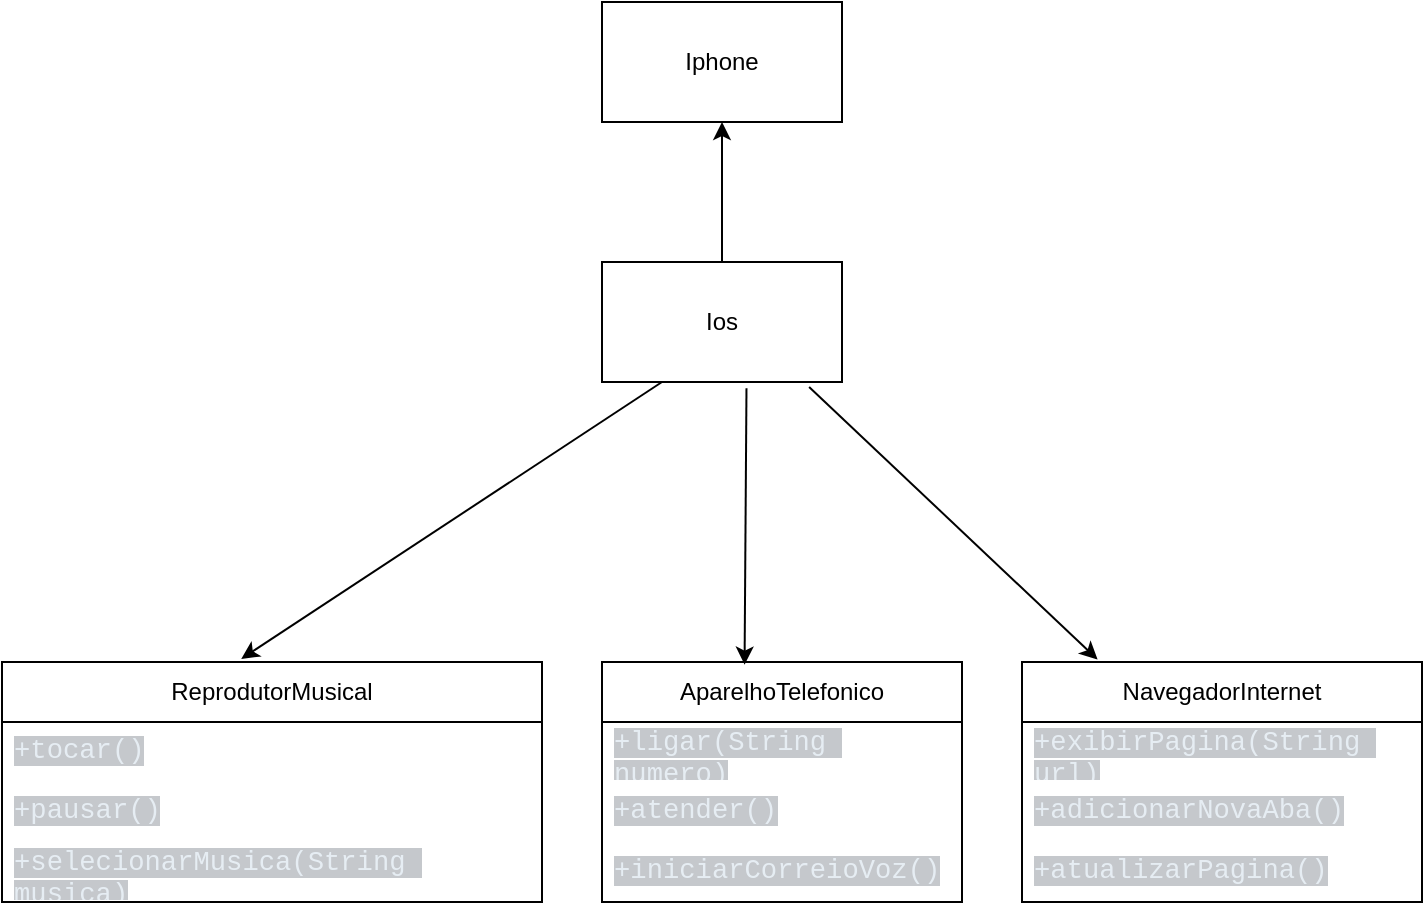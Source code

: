 <mxfile version="24.6.2" type="github">
  <diagram name="Página-1" id="B58TI65xDqrat4fmTdot">
    <mxGraphModel dx="673" dy="1551" grid="1" gridSize="10" guides="1" tooltips="1" connect="1" arrows="1" fold="1" page="1" pageScale="1" pageWidth="827" pageHeight="1169" math="0" shadow="0">
      <root>
        <mxCell id="0" />
        <mxCell id="1" parent="0" />
        <mxCell id="opnPMgfE2Et-WlIBJikr-1" value="" style="rounded=0;whiteSpace=wrap;html=1;" parent="1" vertex="1">
          <mxGeometry x="340" y="40" width="120" height="60" as="geometry" />
        </mxCell>
        <mxCell id="opnPMgfE2Et-WlIBJikr-2" value="Ios" style="text;html=1;align=center;verticalAlign=middle;whiteSpace=wrap;rounded=0;" parent="1" vertex="1">
          <mxGeometry x="370" y="55" width="60" height="30" as="geometry" />
        </mxCell>
        <mxCell id="7hi-LxzCGxWeLZhbaCz--1" value="ReprodutorMusical" style="swimlane;fontStyle=0;childLayout=stackLayout;horizontal=1;startSize=30;horizontalStack=0;resizeParent=1;resizeParentMax=0;resizeLast=0;collapsible=1;marginBottom=0;whiteSpace=wrap;html=1;" vertex="1" parent="1">
          <mxGeometry x="40" y="240" width="270" height="120" as="geometry" />
        </mxCell>
        <mxCell id="7hi-LxzCGxWeLZhbaCz--2" value="&lt;span style=&quot;color: rgb(230, 237, 243); font-family: ui-monospace, SFMono-Regular, &amp;quot;SF Mono&amp;quot;, Menlo, Consolas, &amp;quot;Liberation Mono&amp;quot;, monospace; font-size: 13.6px; white-space-collapse: break-spaces; background-color: rgba(110, 118, 129, 0.4);&quot;&gt;+tocar()&lt;/span&gt;" style="text;strokeColor=none;fillColor=none;align=left;verticalAlign=middle;spacingLeft=4;spacingRight=4;overflow=hidden;points=[[0,0.5],[1,0.5]];portConstraint=eastwest;rotatable=0;whiteSpace=wrap;html=1;" vertex="1" parent="7hi-LxzCGxWeLZhbaCz--1">
          <mxGeometry y="30" width="270" height="30" as="geometry" />
        </mxCell>
        <mxCell id="7hi-LxzCGxWeLZhbaCz--3" value="&lt;span style=&quot;color: rgb(230, 237, 243); font-family: ui-monospace, SFMono-Regular, &amp;quot;SF Mono&amp;quot;, Menlo, Consolas, &amp;quot;Liberation Mono&amp;quot;, monospace; font-size: 13.6px; white-space-collapse: break-spaces; background-color: rgba(110, 118, 129, 0.4);&quot;&gt;+pausar()&lt;/span&gt;" style="text;strokeColor=none;fillColor=none;align=left;verticalAlign=middle;spacingLeft=4;spacingRight=4;overflow=hidden;points=[[0,0.5],[1,0.5]];portConstraint=eastwest;rotatable=0;whiteSpace=wrap;html=1;" vertex="1" parent="7hi-LxzCGxWeLZhbaCz--1">
          <mxGeometry y="60" width="270" height="30" as="geometry" />
        </mxCell>
        <mxCell id="7hi-LxzCGxWeLZhbaCz--4" value="&lt;span style=&quot;color: rgb(230, 237, 243); font-family: ui-monospace, SFMono-Regular, &amp;quot;SF Mono&amp;quot;, Menlo, Consolas, &amp;quot;Liberation Mono&amp;quot;, monospace; font-size: 13.6px; white-space-collapse: break-spaces; background-color: rgba(110, 118, 129, 0.4);&quot;&gt;+selecionarMusica(String musica)&lt;/span&gt;" style="text;strokeColor=none;fillColor=none;align=left;verticalAlign=middle;spacingLeft=4;spacingRight=4;overflow=hidden;points=[[0,0.5],[1,0.5]];portConstraint=eastwest;rotatable=0;whiteSpace=wrap;html=1;" vertex="1" parent="7hi-LxzCGxWeLZhbaCz--1">
          <mxGeometry y="90" width="270" height="30" as="geometry" />
        </mxCell>
        <mxCell id="7hi-LxzCGxWeLZhbaCz--5" value="" style="endArrow=classic;html=1;rounded=0;entryX=0.443;entryY=-0.013;entryDx=0;entryDy=0;entryPerimeter=0;exitX=0.25;exitY=1;exitDx=0;exitDy=0;" edge="1" parent="1" source="opnPMgfE2Et-WlIBJikr-1" target="7hi-LxzCGxWeLZhbaCz--1">
          <mxGeometry width="50" height="50" relative="1" as="geometry">
            <mxPoint x="360" y="320" as="sourcePoint" />
            <mxPoint x="410" y="270" as="targetPoint" />
          </mxGeometry>
        </mxCell>
        <mxCell id="7hi-LxzCGxWeLZhbaCz--6" value="AparelhoTelefonico" style="swimlane;fontStyle=0;childLayout=stackLayout;horizontal=1;startSize=30;horizontalStack=0;resizeParent=1;resizeParentMax=0;resizeLast=0;collapsible=1;marginBottom=0;whiteSpace=wrap;html=1;" vertex="1" parent="1">
          <mxGeometry x="340" y="240" width="180" height="120" as="geometry" />
        </mxCell>
        <mxCell id="7hi-LxzCGxWeLZhbaCz--7" value="&lt;span style=&quot;color: rgb(230, 237, 243); font-family: ui-monospace, SFMono-Regular, &amp;quot;SF Mono&amp;quot;, Menlo, Consolas, &amp;quot;Liberation Mono&amp;quot;, monospace; font-size: 13.6px; white-space-collapse: break-spaces; background-color: rgba(110, 118, 129, 0.4);&quot;&gt;+ligar(String numero)&lt;/span&gt;" style="text;strokeColor=none;fillColor=none;align=left;verticalAlign=middle;spacingLeft=4;spacingRight=4;overflow=hidden;points=[[0,0.5],[1,0.5]];portConstraint=eastwest;rotatable=0;whiteSpace=wrap;html=1;" vertex="1" parent="7hi-LxzCGxWeLZhbaCz--6">
          <mxGeometry y="30" width="180" height="30" as="geometry" />
        </mxCell>
        <mxCell id="7hi-LxzCGxWeLZhbaCz--8" value="&lt;span style=&quot;color: rgb(230, 237, 243); font-family: ui-monospace, SFMono-Regular, &amp;quot;SF Mono&amp;quot;, Menlo, Consolas, &amp;quot;Liberation Mono&amp;quot;, monospace; font-size: 13.6px; white-space-collapse: break-spaces; background-color: rgba(110, 118, 129, 0.4);&quot;&gt;+atender()&lt;/span&gt;" style="text;strokeColor=none;fillColor=none;align=left;verticalAlign=middle;spacingLeft=4;spacingRight=4;overflow=hidden;points=[[0,0.5],[1,0.5]];portConstraint=eastwest;rotatable=0;whiteSpace=wrap;html=1;" vertex="1" parent="7hi-LxzCGxWeLZhbaCz--6">
          <mxGeometry y="60" width="180" height="30" as="geometry" />
        </mxCell>
        <mxCell id="7hi-LxzCGxWeLZhbaCz--9" value="&lt;span style=&quot;color: rgb(230, 237, 243); font-family: ui-monospace, SFMono-Regular, &amp;quot;SF Mono&amp;quot;, Menlo, Consolas, &amp;quot;Liberation Mono&amp;quot;, monospace; font-size: 13.6px; white-space-collapse: break-spaces; background-color: rgba(110, 118, 129, 0.4);&quot;&gt;+iniciarCorreioVoz()&lt;/span&gt;" style="text;strokeColor=none;fillColor=none;align=left;verticalAlign=middle;spacingLeft=4;spacingRight=4;overflow=hidden;points=[[0,0.5],[1,0.5]];portConstraint=eastwest;rotatable=0;whiteSpace=wrap;html=1;" vertex="1" parent="7hi-LxzCGxWeLZhbaCz--6">
          <mxGeometry y="90" width="180" height="30" as="geometry" />
        </mxCell>
        <mxCell id="7hi-LxzCGxWeLZhbaCz--10" value="" style="endArrow=classic;html=1;rounded=0;entryX=0.396;entryY=0.011;entryDx=0;entryDy=0;entryPerimeter=0;exitX=0.602;exitY=1.052;exitDx=0;exitDy=0;exitPerimeter=0;" edge="1" parent="1" source="opnPMgfE2Et-WlIBJikr-1" target="7hi-LxzCGxWeLZhbaCz--6">
          <mxGeometry width="50" height="50" relative="1" as="geometry">
            <mxPoint x="390" y="320" as="sourcePoint" />
            <mxPoint x="440" y="270" as="targetPoint" />
          </mxGeometry>
        </mxCell>
        <mxCell id="7hi-LxzCGxWeLZhbaCz--11" value="NavegadorInternet" style="swimlane;fontStyle=0;childLayout=stackLayout;horizontal=1;startSize=30;horizontalStack=0;resizeParent=1;resizeParentMax=0;resizeLast=0;collapsible=1;marginBottom=0;whiteSpace=wrap;html=1;" vertex="1" parent="1">
          <mxGeometry x="550" y="240" width="200" height="120" as="geometry" />
        </mxCell>
        <mxCell id="7hi-LxzCGxWeLZhbaCz--12" value="&lt;span style=&quot;color: rgb(230, 237, 243); font-family: ui-monospace, SFMono-Regular, &amp;quot;SF Mono&amp;quot;, Menlo, Consolas, &amp;quot;Liberation Mono&amp;quot;, monospace; font-size: 13.6px; white-space-collapse: break-spaces; background-color: rgba(110, 118, 129, 0.4);&quot;&gt;+exibirPagina(String url)&lt;/span&gt;" style="text;strokeColor=none;fillColor=none;align=left;verticalAlign=middle;spacingLeft=4;spacingRight=4;overflow=hidden;points=[[0,0.5],[1,0.5]];portConstraint=eastwest;rotatable=0;whiteSpace=wrap;html=1;" vertex="1" parent="7hi-LxzCGxWeLZhbaCz--11">
          <mxGeometry y="30" width="200" height="30" as="geometry" />
        </mxCell>
        <mxCell id="7hi-LxzCGxWeLZhbaCz--13" value="&lt;span style=&quot;color: rgb(230, 237, 243); font-family: ui-monospace, SFMono-Regular, &amp;quot;SF Mono&amp;quot;, Menlo, Consolas, &amp;quot;Liberation Mono&amp;quot;, monospace; font-size: 13.6px; white-space-collapse: break-spaces; background-color: rgba(110, 118, 129, 0.4);&quot;&gt;+adicionarNovaAba()&lt;/span&gt;" style="text;strokeColor=none;fillColor=none;align=left;verticalAlign=middle;spacingLeft=4;spacingRight=4;overflow=hidden;points=[[0,0.5],[1,0.5]];portConstraint=eastwest;rotatable=0;whiteSpace=wrap;html=1;" vertex="1" parent="7hi-LxzCGxWeLZhbaCz--11">
          <mxGeometry y="60" width="200" height="30" as="geometry" />
        </mxCell>
        <mxCell id="7hi-LxzCGxWeLZhbaCz--14" value="&lt;span style=&quot;color: rgb(230, 237, 243); font-family: ui-monospace, SFMono-Regular, &amp;quot;SF Mono&amp;quot;, Menlo, Consolas, &amp;quot;Liberation Mono&amp;quot;, monospace; font-size: 13.6px; white-space-collapse: break-spaces; background-color: rgba(110, 118, 129, 0.4);&quot;&gt;+atualizarPagina()&lt;/span&gt;" style="text;strokeColor=none;fillColor=none;align=left;verticalAlign=middle;spacingLeft=4;spacingRight=4;overflow=hidden;points=[[0,0.5],[1,0.5]];portConstraint=eastwest;rotatable=0;whiteSpace=wrap;html=1;" vertex="1" parent="7hi-LxzCGxWeLZhbaCz--11">
          <mxGeometry y="90" width="200" height="30" as="geometry" />
        </mxCell>
        <mxCell id="7hi-LxzCGxWeLZhbaCz--16" value="" style="endArrow=classic;html=1;rounded=0;entryX=0.189;entryY=-0.01;entryDx=0;entryDy=0;entryPerimeter=0;exitX=0.863;exitY=1.041;exitDx=0;exitDy=0;exitPerimeter=0;" edge="1" parent="1" source="opnPMgfE2Et-WlIBJikr-1" target="7hi-LxzCGxWeLZhbaCz--11">
          <mxGeometry width="50" height="50" relative="1" as="geometry">
            <mxPoint x="390" y="320" as="sourcePoint" />
            <mxPoint x="440" y="270" as="targetPoint" />
          </mxGeometry>
        </mxCell>
        <mxCell id="7hi-LxzCGxWeLZhbaCz--17" value="" style="rounded=0;whiteSpace=wrap;html=1;" vertex="1" parent="1">
          <mxGeometry x="340" y="-90" width="120" height="60" as="geometry" />
        </mxCell>
        <mxCell id="7hi-LxzCGxWeLZhbaCz--18" value="Iphone" style="text;html=1;align=center;verticalAlign=middle;whiteSpace=wrap;rounded=0;" vertex="1" parent="1">
          <mxGeometry x="370" y="-75" width="60" height="30" as="geometry" />
        </mxCell>
        <mxCell id="7hi-LxzCGxWeLZhbaCz--19" value="" style="endArrow=classic;html=1;rounded=0;entryX=0.5;entryY=1;entryDx=0;entryDy=0;exitX=0.5;exitY=0;exitDx=0;exitDy=0;" edge="1" parent="1" source="opnPMgfE2Et-WlIBJikr-1" target="7hi-LxzCGxWeLZhbaCz--17">
          <mxGeometry width="50" height="50" relative="1" as="geometry">
            <mxPoint x="330" y="120" as="sourcePoint" />
            <mxPoint x="380" y="70" as="targetPoint" />
          </mxGeometry>
        </mxCell>
      </root>
    </mxGraphModel>
  </diagram>
</mxfile>
